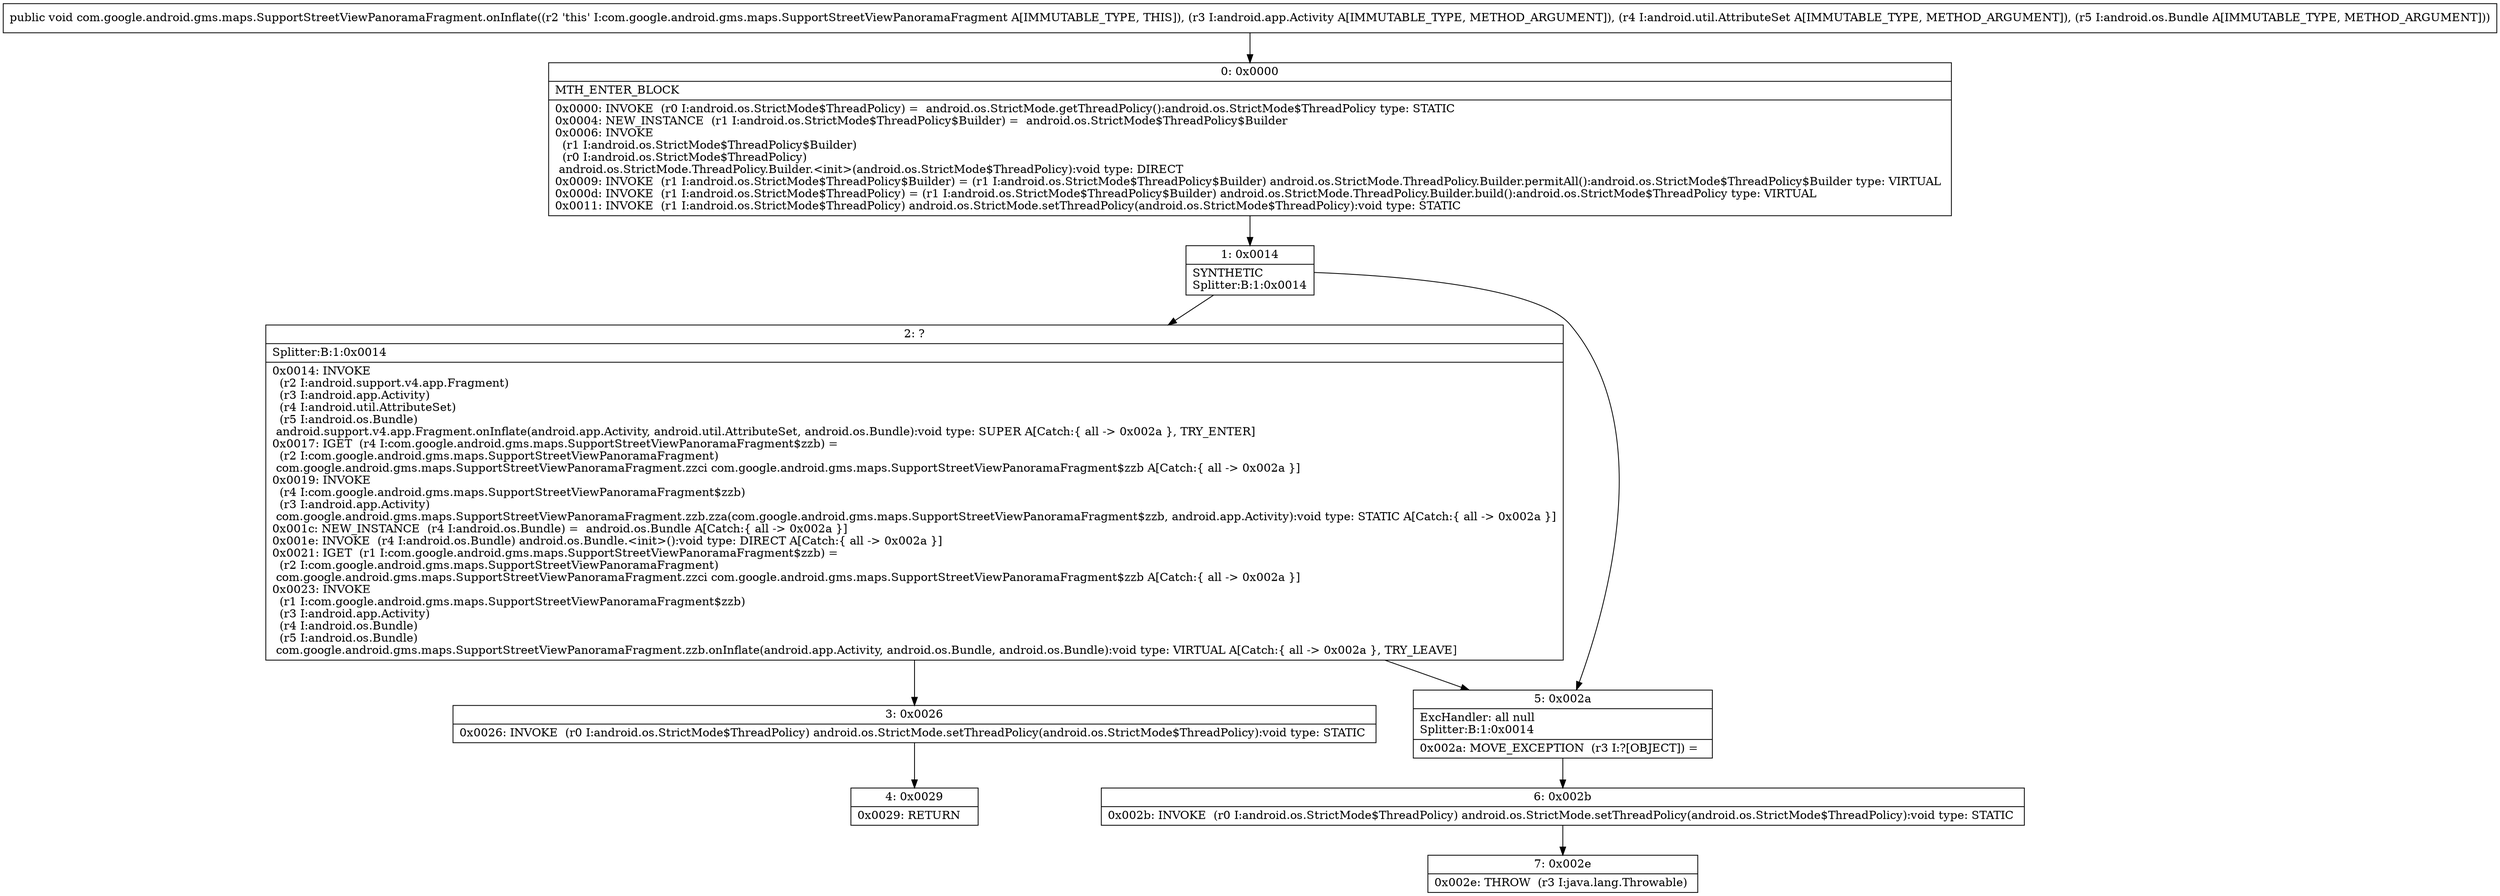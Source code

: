digraph "CFG forcom.google.android.gms.maps.SupportStreetViewPanoramaFragment.onInflate(Landroid\/app\/Activity;Landroid\/util\/AttributeSet;Landroid\/os\/Bundle;)V" {
Node_0 [shape=record,label="{0\:\ 0x0000|MTH_ENTER_BLOCK\l|0x0000: INVOKE  (r0 I:android.os.StrictMode$ThreadPolicy) =  android.os.StrictMode.getThreadPolicy():android.os.StrictMode$ThreadPolicy type: STATIC \l0x0004: NEW_INSTANCE  (r1 I:android.os.StrictMode$ThreadPolicy$Builder) =  android.os.StrictMode$ThreadPolicy$Builder \l0x0006: INVOKE  \l  (r1 I:android.os.StrictMode$ThreadPolicy$Builder)\l  (r0 I:android.os.StrictMode$ThreadPolicy)\l android.os.StrictMode.ThreadPolicy.Builder.\<init\>(android.os.StrictMode$ThreadPolicy):void type: DIRECT \l0x0009: INVOKE  (r1 I:android.os.StrictMode$ThreadPolicy$Builder) = (r1 I:android.os.StrictMode$ThreadPolicy$Builder) android.os.StrictMode.ThreadPolicy.Builder.permitAll():android.os.StrictMode$ThreadPolicy$Builder type: VIRTUAL \l0x000d: INVOKE  (r1 I:android.os.StrictMode$ThreadPolicy) = (r1 I:android.os.StrictMode$ThreadPolicy$Builder) android.os.StrictMode.ThreadPolicy.Builder.build():android.os.StrictMode$ThreadPolicy type: VIRTUAL \l0x0011: INVOKE  (r1 I:android.os.StrictMode$ThreadPolicy) android.os.StrictMode.setThreadPolicy(android.os.StrictMode$ThreadPolicy):void type: STATIC \l}"];
Node_1 [shape=record,label="{1\:\ 0x0014|SYNTHETIC\lSplitter:B:1:0x0014\l}"];
Node_2 [shape=record,label="{2\:\ ?|Splitter:B:1:0x0014\l|0x0014: INVOKE  \l  (r2 I:android.support.v4.app.Fragment)\l  (r3 I:android.app.Activity)\l  (r4 I:android.util.AttributeSet)\l  (r5 I:android.os.Bundle)\l android.support.v4.app.Fragment.onInflate(android.app.Activity, android.util.AttributeSet, android.os.Bundle):void type: SUPER A[Catch:\{ all \-\> 0x002a \}, TRY_ENTER]\l0x0017: IGET  (r4 I:com.google.android.gms.maps.SupportStreetViewPanoramaFragment$zzb) = \l  (r2 I:com.google.android.gms.maps.SupportStreetViewPanoramaFragment)\l com.google.android.gms.maps.SupportStreetViewPanoramaFragment.zzci com.google.android.gms.maps.SupportStreetViewPanoramaFragment$zzb A[Catch:\{ all \-\> 0x002a \}]\l0x0019: INVOKE  \l  (r4 I:com.google.android.gms.maps.SupportStreetViewPanoramaFragment$zzb)\l  (r3 I:android.app.Activity)\l com.google.android.gms.maps.SupportStreetViewPanoramaFragment.zzb.zza(com.google.android.gms.maps.SupportStreetViewPanoramaFragment$zzb, android.app.Activity):void type: STATIC A[Catch:\{ all \-\> 0x002a \}]\l0x001c: NEW_INSTANCE  (r4 I:android.os.Bundle) =  android.os.Bundle A[Catch:\{ all \-\> 0x002a \}]\l0x001e: INVOKE  (r4 I:android.os.Bundle) android.os.Bundle.\<init\>():void type: DIRECT A[Catch:\{ all \-\> 0x002a \}]\l0x0021: IGET  (r1 I:com.google.android.gms.maps.SupportStreetViewPanoramaFragment$zzb) = \l  (r2 I:com.google.android.gms.maps.SupportStreetViewPanoramaFragment)\l com.google.android.gms.maps.SupportStreetViewPanoramaFragment.zzci com.google.android.gms.maps.SupportStreetViewPanoramaFragment$zzb A[Catch:\{ all \-\> 0x002a \}]\l0x0023: INVOKE  \l  (r1 I:com.google.android.gms.maps.SupportStreetViewPanoramaFragment$zzb)\l  (r3 I:android.app.Activity)\l  (r4 I:android.os.Bundle)\l  (r5 I:android.os.Bundle)\l com.google.android.gms.maps.SupportStreetViewPanoramaFragment.zzb.onInflate(android.app.Activity, android.os.Bundle, android.os.Bundle):void type: VIRTUAL A[Catch:\{ all \-\> 0x002a \}, TRY_LEAVE]\l}"];
Node_3 [shape=record,label="{3\:\ 0x0026|0x0026: INVOKE  (r0 I:android.os.StrictMode$ThreadPolicy) android.os.StrictMode.setThreadPolicy(android.os.StrictMode$ThreadPolicy):void type: STATIC \l}"];
Node_4 [shape=record,label="{4\:\ 0x0029|0x0029: RETURN   \l}"];
Node_5 [shape=record,label="{5\:\ 0x002a|ExcHandler: all null\lSplitter:B:1:0x0014\l|0x002a: MOVE_EXCEPTION  (r3 I:?[OBJECT]) =  \l}"];
Node_6 [shape=record,label="{6\:\ 0x002b|0x002b: INVOKE  (r0 I:android.os.StrictMode$ThreadPolicy) android.os.StrictMode.setThreadPolicy(android.os.StrictMode$ThreadPolicy):void type: STATIC \l}"];
Node_7 [shape=record,label="{7\:\ 0x002e|0x002e: THROW  (r3 I:java.lang.Throwable) \l}"];
MethodNode[shape=record,label="{public void com.google.android.gms.maps.SupportStreetViewPanoramaFragment.onInflate((r2 'this' I:com.google.android.gms.maps.SupportStreetViewPanoramaFragment A[IMMUTABLE_TYPE, THIS]), (r3 I:android.app.Activity A[IMMUTABLE_TYPE, METHOD_ARGUMENT]), (r4 I:android.util.AttributeSet A[IMMUTABLE_TYPE, METHOD_ARGUMENT]), (r5 I:android.os.Bundle A[IMMUTABLE_TYPE, METHOD_ARGUMENT])) }"];
MethodNode -> Node_0;
Node_0 -> Node_1;
Node_1 -> Node_2;
Node_1 -> Node_5;
Node_2 -> Node_3;
Node_2 -> Node_5;
Node_3 -> Node_4;
Node_5 -> Node_6;
Node_6 -> Node_7;
}

